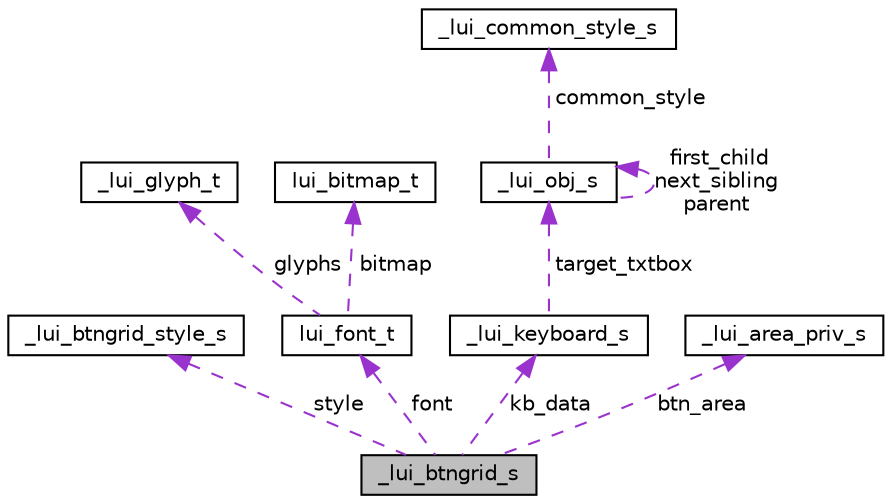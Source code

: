 digraph "_lui_btngrid_s"
{
 // LATEX_PDF_SIZE
  edge [fontname="Helvetica",fontsize="10",labelfontname="Helvetica",labelfontsize="10"];
  node [fontname="Helvetica",fontsize="10",shape=record];
  Node1 [label="_lui_btngrid_s",height=0.2,width=0.4,color="black", fillcolor="grey75", style="filled", fontcolor="black",tooltip=" "];
  Node2 -> Node1 [dir="back",color="darkorchid3",fontsize="10",style="dashed",label=" style" ,fontname="Helvetica"];
  Node2 [label="_lui_btngrid_style_s",height=0.2,width=0.4,color="black", fillcolor="white", style="filled",URL="$struct__lui__btngrid__style__s.html",tooltip=" "];
  Node3 -> Node1 [dir="back",color="darkorchid3",fontsize="10",style="dashed",label=" font" ,fontname="Helvetica"];
  Node3 [label="lui_font_t",height=0.2,width=0.4,color="black", fillcolor="white", style="filled",URL="$structlui__font__t.html",tooltip=" "];
  Node4 -> Node3 [dir="back",color="darkorchid3",fontsize="10",style="dashed",label=" glyphs" ,fontname="Helvetica"];
  Node4 [label="_lui_glyph_t",height=0.2,width=0.4,color="black", fillcolor="white", style="filled",URL="$struct__lui__glyph__t.html",tooltip=" "];
  Node5 -> Node3 [dir="back",color="darkorchid3",fontsize="10",style="dashed",label=" bitmap" ,fontname="Helvetica"];
  Node5 [label="lui_bitmap_t",height=0.2,width=0.4,color="black", fillcolor="white", style="filled",URL="$structlui__bitmap__t.html",tooltip=" "];
  Node6 -> Node1 [dir="back",color="darkorchid3",fontsize="10",style="dashed",label=" kb_data" ,fontname="Helvetica"];
  Node6 [label="_lui_keyboard_s",height=0.2,width=0.4,color="black", fillcolor="white", style="filled",URL="$struct__lui__keyboard__s.html",tooltip=" "];
  Node7 -> Node6 [dir="back",color="darkorchid3",fontsize="10",style="dashed",label=" target_txtbox" ,fontname="Helvetica"];
  Node7 [label="_lui_obj_s",height=0.2,width=0.4,color="black", fillcolor="white", style="filled",URL="$struct__lui__obj__s.html",tooltip="Generic object datatype."];
  Node7 -> Node7 [dir="back",color="darkorchid3",fontsize="10",style="dashed",label=" first_child\nnext_sibling\nparent" ,fontname="Helvetica"];
  Node8 -> Node7 [dir="back",color="darkorchid3",fontsize="10",style="dashed",label=" common_style" ,fontname="Helvetica"];
  Node8 [label="_lui_common_style_s",height=0.2,width=0.4,color="black", fillcolor="white", style="filled",URL="$struct__lui__common__style__s.html",tooltip=" "];
  Node9 -> Node1 [dir="back",color="darkorchid3",fontsize="10",style="dashed",label=" btn_area" ,fontname="Helvetica"];
  Node9 [label="_lui_area_priv_s",height=0.2,width=0.4,color="black", fillcolor="white", style="filled",URL="$struct__lui__area__priv__s.html",tooltip=" "];
}

